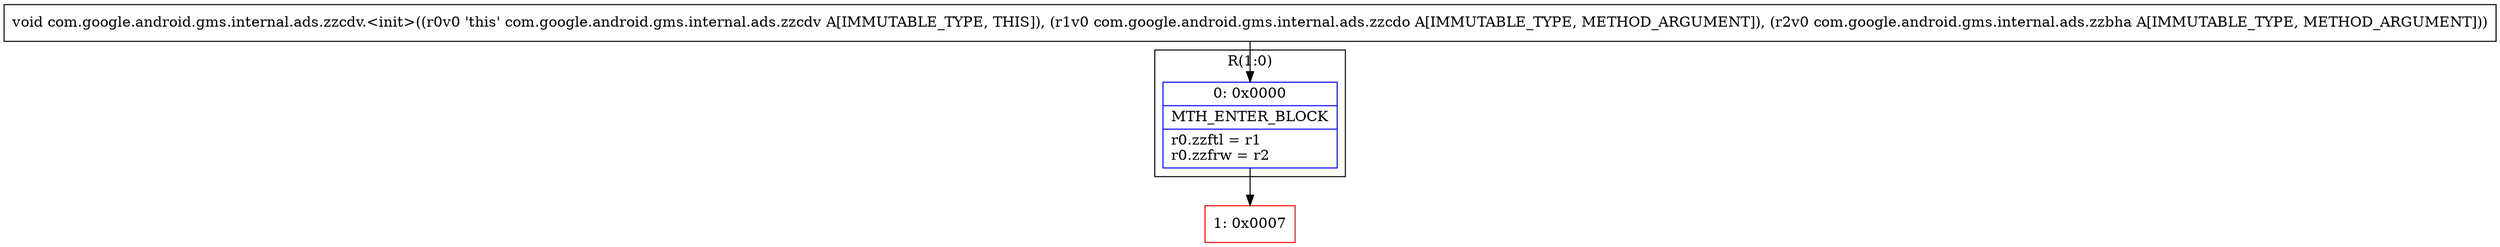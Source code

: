 digraph "CFG forcom.google.android.gms.internal.ads.zzcdv.\<init\>(Lcom\/google\/android\/gms\/internal\/ads\/zzcdo;Lcom\/google\/android\/gms\/internal\/ads\/zzbha;)V" {
subgraph cluster_Region_2145198615 {
label = "R(1:0)";
node [shape=record,color=blue];
Node_0 [shape=record,label="{0\:\ 0x0000|MTH_ENTER_BLOCK\l|r0.zzftl = r1\lr0.zzfrw = r2\l}"];
}
Node_1 [shape=record,color=red,label="{1\:\ 0x0007}"];
MethodNode[shape=record,label="{void com.google.android.gms.internal.ads.zzcdv.\<init\>((r0v0 'this' com.google.android.gms.internal.ads.zzcdv A[IMMUTABLE_TYPE, THIS]), (r1v0 com.google.android.gms.internal.ads.zzcdo A[IMMUTABLE_TYPE, METHOD_ARGUMENT]), (r2v0 com.google.android.gms.internal.ads.zzbha A[IMMUTABLE_TYPE, METHOD_ARGUMENT])) }"];
MethodNode -> Node_0;
Node_0 -> Node_1;
}

